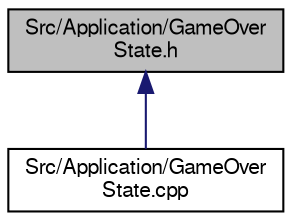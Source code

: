 digraph "Src/Application/GameOverState.h"
{
  edge [fontname="FreeSans",fontsize="10",labelfontname="FreeSans",labelfontsize="10"];
  node [fontname="FreeSans",fontsize="10",shape=record];
  Node1 [label="Src/Application/GameOver\lState.h",height=0.2,width=0.4,color="black", fillcolor="grey75", style="filled", fontcolor="black"];
  Node1 -> Node2 [dir="back",color="midnightblue",fontsize="10",style="solid",fontname="FreeSans"];
  Node2 [label="Src/Application/GameOver\lState.cpp",height=0.2,width=0.4,color="black", fillcolor="white", style="filled",URL="$_game_over_state_8cpp.html",tooltip="Contiene la implementaciï¿œn del estado de game over. "];
}
